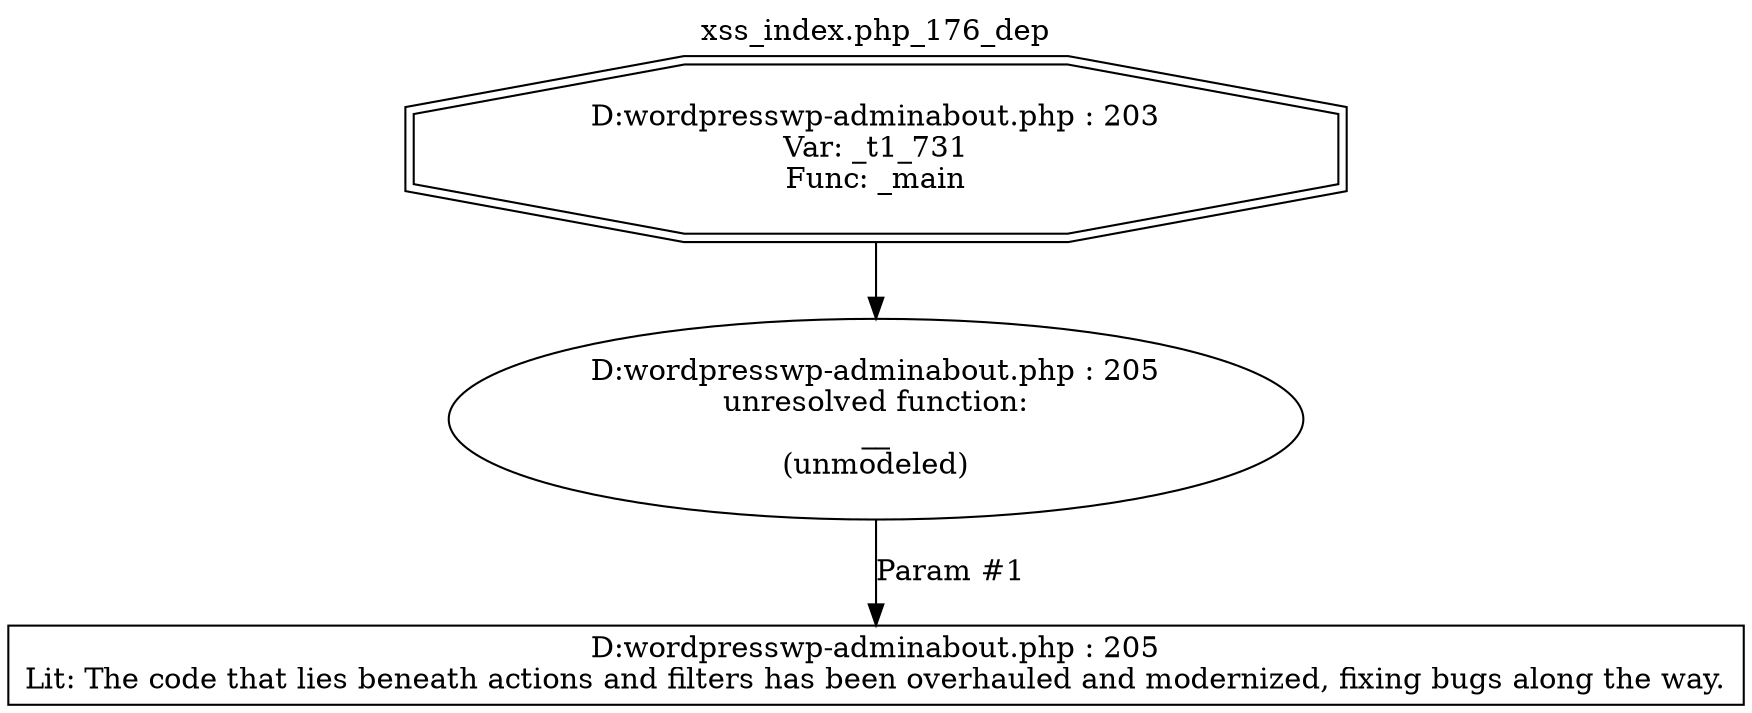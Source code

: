 digraph cfg {
  label="xss_index.php_176_dep";
  labelloc=t;
  n1 [shape=doubleoctagon, label="D:\wordpress\wp-admin\about.php : 203\nVar: _t1_731\nFunc: _main\n"];
  n2 [shape=ellipse, label="D:\wordpress\wp-admin\about.php : 205\nunresolved function:\n__\n(unmodeled)\n"];
  n3 [shape=box, label="D:\wordpress\wp-admin\about.php : 205\nLit: The code that lies beneath actions and filters has been overhauled and modernized, fixing bugs along the way.\n"];
  n1 -> n2;
  n2 -> n3[label="Param #1"];
}
